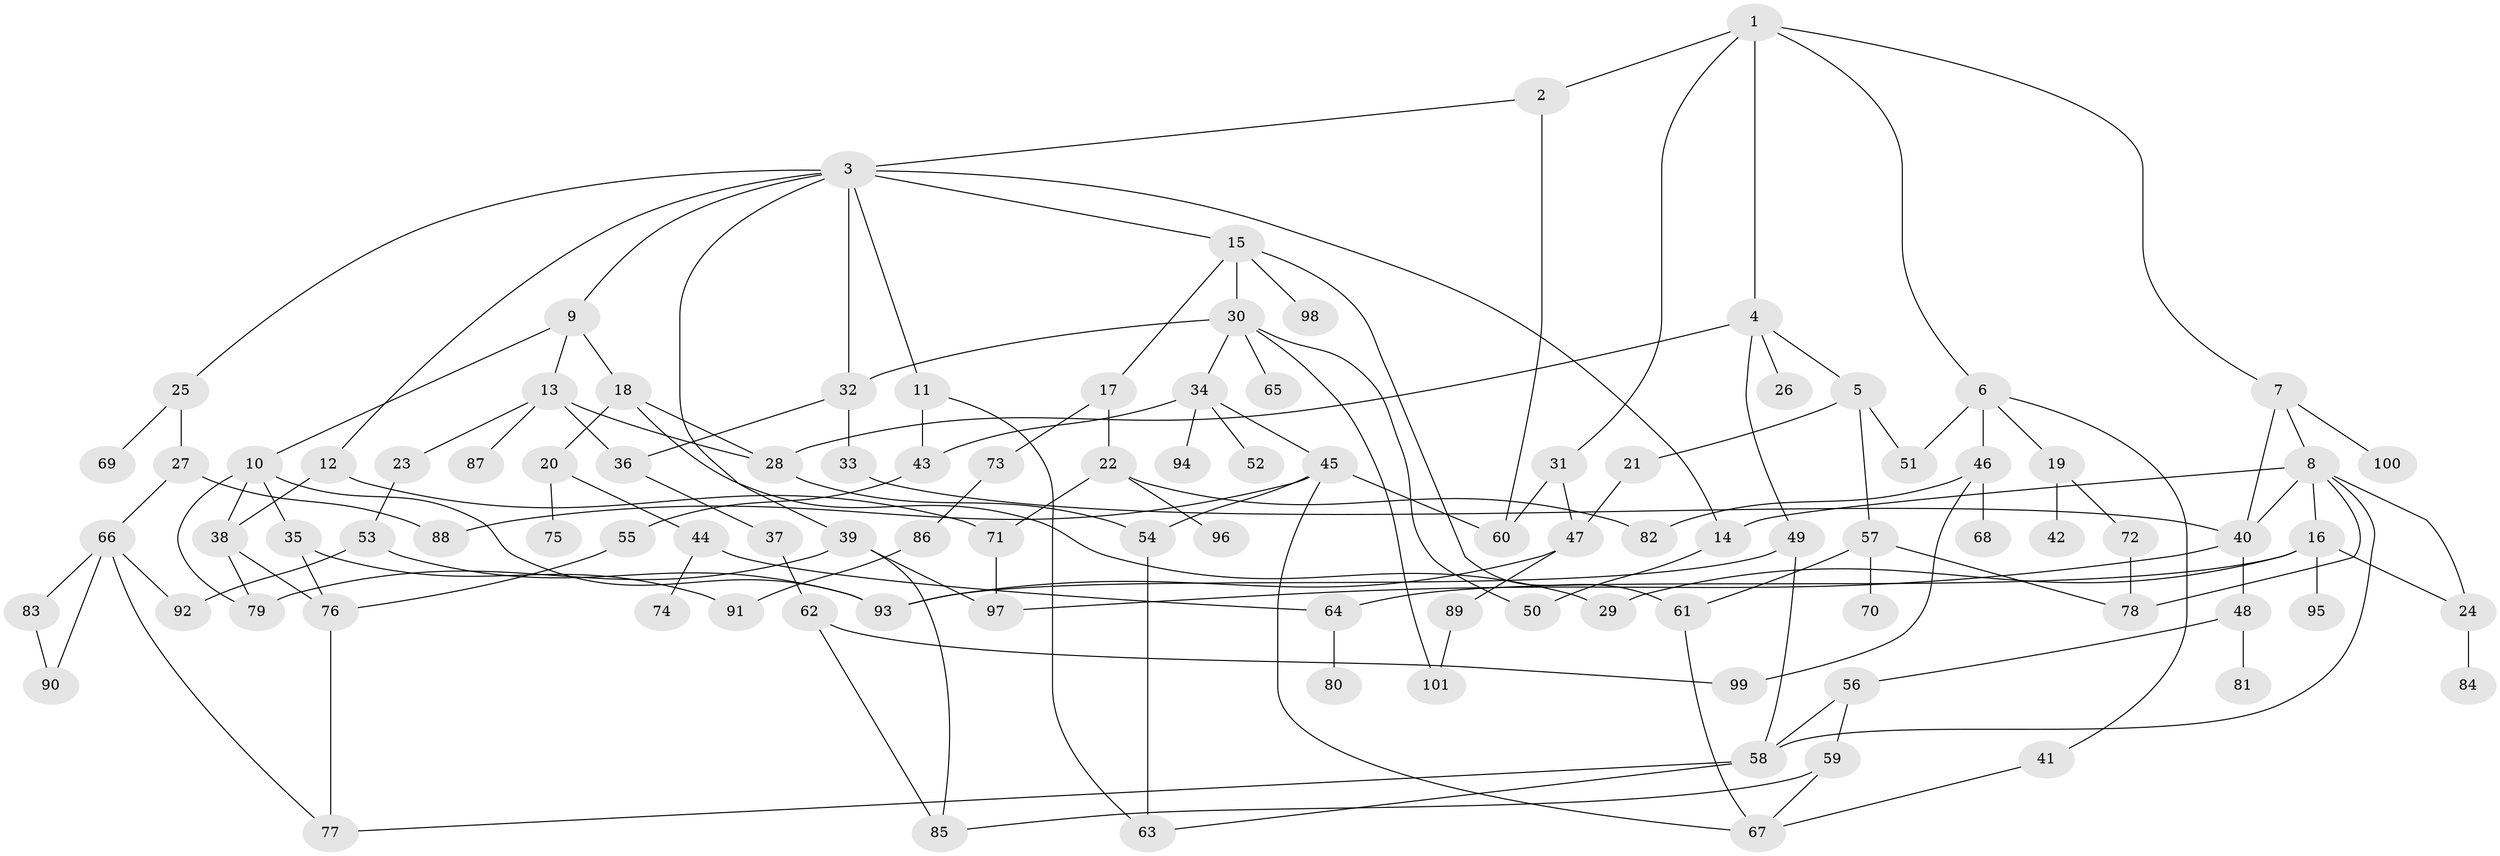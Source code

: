 // coarse degree distribution, {7: 0.046153846153846156, 4: 0.18461538461538463, 11: 0.015384615384615385, 6: 0.03076923076923077, 5: 0.09230769230769231, 10: 0.015384615384615385, 3: 0.2, 2: 0.18461538461538463, 1: 0.2, 8: 0.03076923076923077}
// Generated by graph-tools (version 1.1) at 2025/23/03/03/25 07:23:35]
// undirected, 101 vertices, 149 edges
graph export_dot {
graph [start="1"]
  node [color=gray90,style=filled];
  1;
  2;
  3;
  4;
  5;
  6;
  7;
  8;
  9;
  10;
  11;
  12;
  13;
  14;
  15;
  16;
  17;
  18;
  19;
  20;
  21;
  22;
  23;
  24;
  25;
  26;
  27;
  28;
  29;
  30;
  31;
  32;
  33;
  34;
  35;
  36;
  37;
  38;
  39;
  40;
  41;
  42;
  43;
  44;
  45;
  46;
  47;
  48;
  49;
  50;
  51;
  52;
  53;
  54;
  55;
  56;
  57;
  58;
  59;
  60;
  61;
  62;
  63;
  64;
  65;
  66;
  67;
  68;
  69;
  70;
  71;
  72;
  73;
  74;
  75;
  76;
  77;
  78;
  79;
  80;
  81;
  82;
  83;
  84;
  85;
  86;
  87;
  88;
  89;
  90;
  91;
  92;
  93;
  94;
  95;
  96;
  97;
  98;
  99;
  100;
  101;
  1 -- 2;
  1 -- 4;
  1 -- 6;
  1 -- 7;
  1 -- 31;
  2 -- 3;
  2 -- 60;
  3 -- 9;
  3 -- 11;
  3 -- 12;
  3 -- 14;
  3 -- 15;
  3 -- 25;
  3 -- 39;
  3 -- 32;
  4 -- 5;
  4 -- 26;
  4 -- 49;
  4 -- 28;
  5 -- 21;
  5 -- 57;
  5 -- 51;
  6 -- 19;
  6 -- 41;
  6 -- 46;
  6 -- 51;
  7 -- 8;
  7 -- 40;
  7 -- 100;
  8 -- 16;
  8 -- 14;
  8 -- 40;
  8 -- 58;
  8 -- 24;
  8 -- 78;
  9 -- 10;
  9 -- 13;
  9 -- 18;
  10 -- 35;
  10 -- 79;
  10 -- 38;
  10 -- 93;
  11 -- 43;
  11 -- 63;
  12 -- 38;
  12 -- 71;
  13 -- 23;
  13 -- 28;
  13 -- 87;
  13 -- 36;
  14 -- 50;
  15 -- 17;
  15 -- 30;
  15 -- 61;
  15 -- 98;
  16 -- 24;
  16 -- 29;
  16 -- 64;
  16 -- 95;
  17 -- 22;
  17 -- 73;
  18 -- 20;
  18 -- 28;
  18 -- 29;
  19 -- 42;
  19 -- 72;
  20 -- 44;
  20 -- 75;
  21 -- 47;
  22 -- 82;
  22 -- 96;
  22 -- 71;
  23 -- 53;
  24 -- 84;
  25 -- 27;
  25 -- 69;
  27 -- 66;
  27 -- 88;
  28 -- 54;
  30 -- 32;
  30 -- 34;
  30 -- 65;
  30 -- 101;
  30 -- 50;
  31 -- 60;
  31 -- 47;
  32 -- 33;
  32 -- 36;
  33 -- 40;
  34 -- 45;
  34 -- 52;
  34 -- 94;
  34 -- 43;
  35 -- 91;
  35 -- 76;
  36 -- 37;
  37 -- 62;
  38 -- 79;
  38 -- 76;
  39 -- 97;
  39 -- 85;
  39 -- 79;
  40 -- 48;
  40 -- 97;
  41 -- 67;
  43 -- 55;
  44 -- 74;
  44 -- 64;
  45 -- 88;
  45 -- 67;
  45 -- 60;
  45 -- 54;
  46 -- 68;
  46 -- 82;
  46 -- 99;
  47 -- 89;
  47 -- 93;
  48 -- 56;
  48 -- 81;
  49 -- 58;
  49 -- 93;
  53 -- 92;
  53 -- 93;
  54 -- 63;
  55 -- 76;
  56 -- 59;
  56 -- 58;
  57 -- 70;
  57 -- 78;
  57 -- 61;
  58 -- 63;
  58 -- 77;
  59 -- 85;
  59 -- 67;
  61 -- 67;
  62 -- 85;
  62 -- 99;
  64 -- 80;
  66 -- 83;
  66 -- 90;
  66 -- 77;
  66 -- 92;
  71 -- 97;
  72 -- 78;
  73 -- 86;
  76 -- 77;
  83 -- 90;
  86 -- 91;
  89 -- 101;
}
